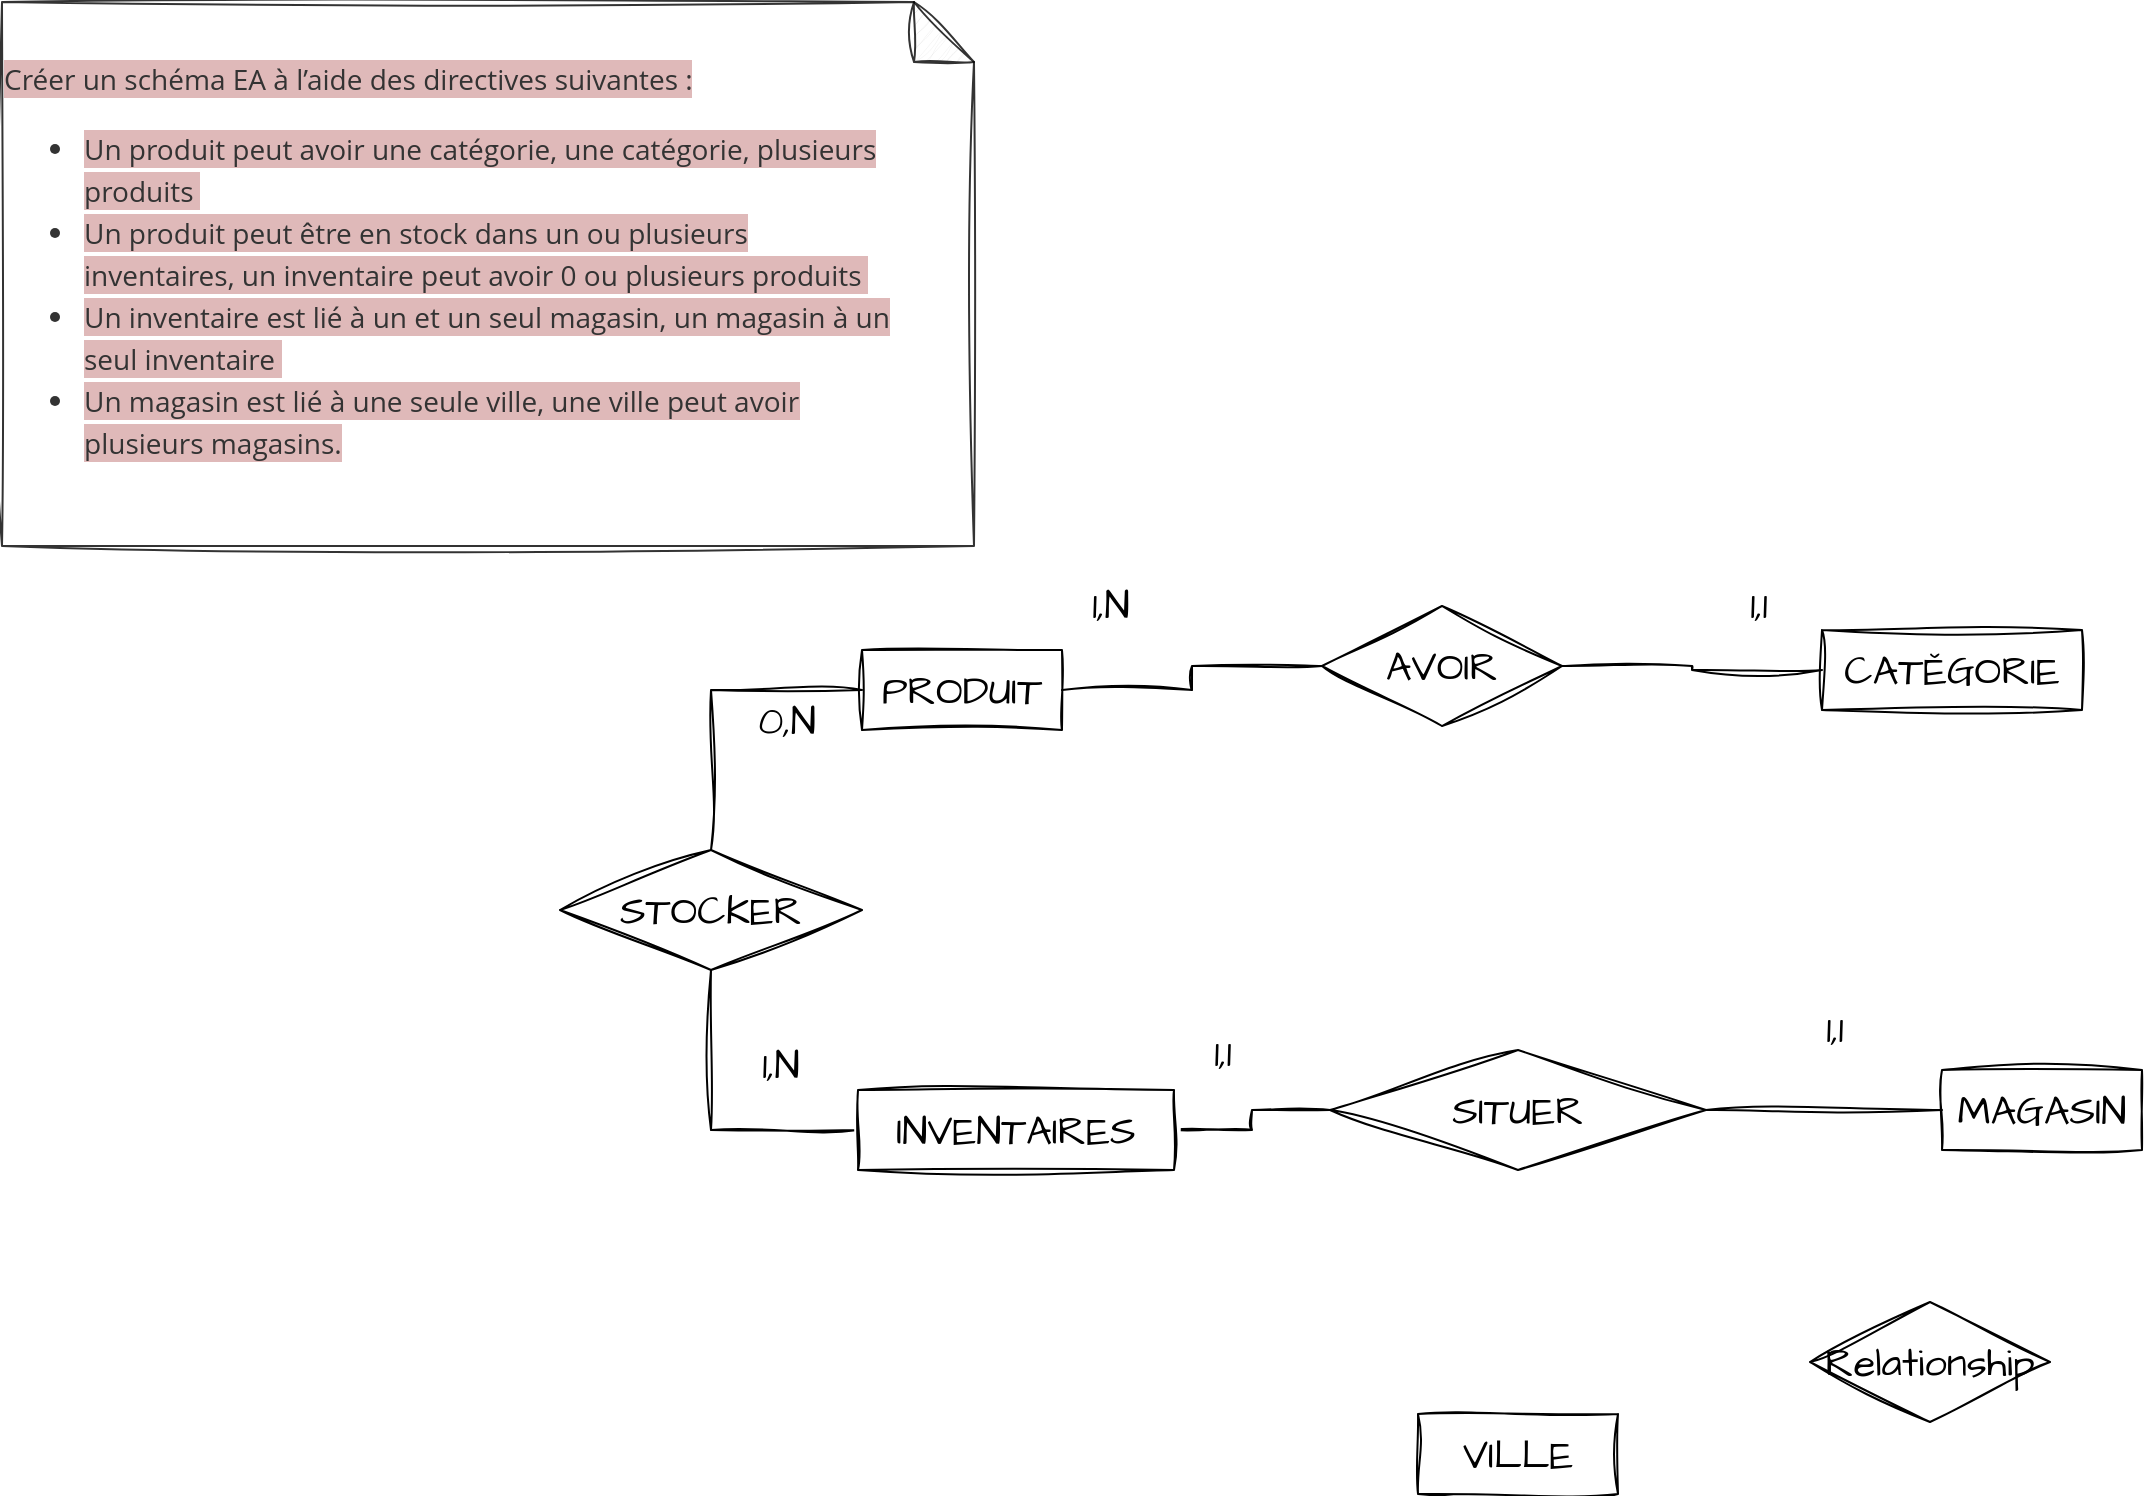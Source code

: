 <mxfile version="23.0.2" type="github">
  <diagram id="R2lEEEUBdFMjLlhIrx00" name="Page-1">
    <mxGraphModel dx="2273" dy="1454" grid="1" gridSize="2" guides="1" tooltips="1" connect="1" arrows="1" fold="1" page="1" pageScale="1" pageWidth="1100" pageHeight="850" math="0" shadow="0" extFonts="Permanent Marker^https://fonts.googleapis.com/css?family=Permanent+Marker">
      <root>
        <mxCell id="0" />
        <mxCell id="1" parent="0" />
        <mxCell id="o3ELeT9XmKpT3e3H9N4E-14" value="&lt;p style=&quot;line-height: 1.5; margin: 0px 0px 0.5em; max-width: 100%; color: rgb(51, 51, 51); font-family: &amp;quot;Open Sans&amp;quot;, Helvetica, Arial, sans-serif; text-align: start; font-size: 14px;&quot;&gt;&lt;font style=&quot;font-size: 14px; background-color: rgb(223, 185, 185);&quot;&gt;Créer un schéma EA à l’aide des directives suivantes :&lt;/font&gt;&lt;/p&gt;&lt;ul style=&quot;padding: 0px 40px; margin: 1em 0px; color: rgb(51, 51, 51); font-family: &amp;quot;Open Sans&amp;quot;, Helvetica, Arial, sans-serif; text-align: start; font-size: 14px;&quot;&gt;&lt;li style=&quot;line-height: 1.5; list-style-type: inherit; font-size: 14px;&quot;&gt;&lt;font style=&quot;font-size: 14px; background-color: rgb(223, 185, 185);&quot;&gt;Un produit peut avoir une catégorie, une catégorie, plusieurs produits&amp;nbsp;&lt;/font&gt;&lt;/li&gt;&lt;li style=&quot;line-height: 1.5; list-style-type: inherit; font-size: 14px;&quot;&gt;&lt;font style=&quot;font-size: 14px; background-color: rgb(223, 185, 185);&quot;&gt;Un produit peut être en stock dans un ou plusieurs inventaires, un inventaire peut&amp;nbsp;avoir 0 ou plusieurs produits&amp;nbsp;&lt;/font&gt;&lt;/li&gt;&lt;li style=&quot;line-height: 1.5; list-style-type: inherit; font-size: 14px;&quot;&gt;&lt;font style=&quot;font-size: 14px; background-color: rgb(223, 185, 185);&quot;&gt;Un inventaire est lié à un et un seul magasin, un magasin à un seul inventaire&amp;nbsp;&lt;/font&gt;&lt;/li&gt;&lt;li style=&quot;line-height: 1.5; list-style-type: inherit; font-size: 14px;&quot;&gt;&lt;font style=&quot;font-size: 14px; background-color: rgb(223, 185, 185);&quot;&gt;Un magasin est lié à une seule ville, une ville peut avoir plusieurs magasins.&lt;/font&gt;&lt;/li&gt;&lt;/ul&gt;" style="shape=note;whiteSpace=wrap;html=1;backgroundOutline=1;darkOpacity=0.05;sketch=1;hachureGap=4;jiggle=2;curveFitting=1;fontFamily=Architects Daughter;fontSource=https%3A%2F%2Ffonts.googleapis.com%2Fcss%3Ffamily%3DArchitects%2BDaughter;fontSize=14;opacity=80;" vertex="1" parent="1">
          <mxGeometry x="-496" y="-356" width="486" height="272" as="geometry" />
        </mxCell>
        <mxCell id="o3ELeT9XmKpT3e3H9N4E-15" value="PRODUIT" style="whiteSpace=wrap;html=1;align=center;sketch=1;hachureGap=4;jiggle=2;curveFitting=1;fontFamily=Architects Daughter;fontSource=https%3A%2F%2Ffonts.googleapis.com%2Fcss%3Ffamily%3DArchitects%2BDaughter;fontSize=20;" vertex="1" parent="1">
          <mxGeometry x="-66" y="-32" width="100" height="40" as="geometry" />
        </mxCell>
        <mxCell id="o3ELeT9XmKpT3e3H9N4E-17" value="CATĚGORIE" style="whiteSpace=wrap;html=1;align=center;sketch=1;hachureGap=4;jiggle=2;curveFitting=1;fontFamily=Architects Daughter;fontSource=https%3A%2F%2Ffonts.googleapis.com%2Fcss%3Ffamily%3DArchitects%2BDaughter;fontSize=20;" vertex="1" parent="1">
          <mxGeometry x="414" y="-42" width="130" height="40" as="geometry" />
        </mxCell>
        <mxCell id="o3ELeT9XmKpT3e3H9N4E-32" style="edgeStyle=orthogonalEdgeStyle;rounded=0;sketch=1;hachureGap=4;jiggle=2;curveFitting=1;orthogonalLoop=1;jettySize=auto;html=1;exitX=0;exitY=0.5;exitDx=0;exitDy=0;entryX=0.5;entryY=1;entryDx=0;entryDy=0;fontFamily=Architects Daughter;fontSource=https%3A%2F%2Ffonts.googleapis.com%2Fcss%3Ffamily%3DArchitects%2BDaughter;fontSize=16;endArrow=none;endFill=0;" edge="1" parent="1" source="o3ELeT9XmKpT3e3H9N4E-19" target="o3ELeT9XmKpT3e3H9N4E-27">
          <mxGeometry relative="1" as="geometry" />
        </mxCell>
        <mxCell id="o3ELeT9XmKpT3e3H9N4E-34" style="edgeStyle=orthogonalEdgeStyle;rounded=0;sketch=1;hachureGap=4;jiggle=2;curveFitting=1;orthogonalLoop=1;jettySize=auto;html=1;exitX=1;exitY=0.5;exitDx=0;exitDy=0;entryX=0;entryY=0.5;entryDx=0;entryDy=0;fontFamily=Architects Daughter;fontSource=https%3A%2F%2Ffonts.googleapis.com%2Fcss%3Ffamily%3DArchitects%2BDaughter;fontSize=16;endArrow=none;endFill=0;" edge="1" parent="1" source="o3ELeT9XmKpT3e3H9N4E-19" target="o3ELeT9XmKpT3e3H9N4E-33">
          <mxGeometry relative="1" as="geometry" />
        </mxCell>
        <mxCell id="o3ELeT9XmKpT3e3H9N4E-19" value="INVENTAIRES" style="whiteSpace=wrap;html=1;align=center;sketch=1;hachureGap=4;jiggle=2;curveFitting=1;fontFamily=Architects Daughter;fontSource=https%3A%2F%2Ffonts.googleapis.com%2Fcss%3Ffamily%3DArchitects%2BDaughter;fontSize=20;" vertex="1" parent="1">
          <mxGeometry x="-68" y="188" width="158" height="40" as="geometry" />
        </mxCell>
        <mxCell id="o3ELeT9XmKpT3e3H9N4E-20" value="MAGASIN" style="whiteSpace=wrap;html=1;align=center;sketch=1;hachureGap=4;jiggle=2;curveFitting=1;fontFamily=Architects Daughter;fontSource=https%3A%2F%2Ffonts.googleapis.com%2Fcss%3Ffamily%3DArchitects%2BDaughter;fontSize=20;" vertex="1" parent="1">
          <mxGeometry x="474" y="178" width="100" height="40" as="geometry" />
        </mxCell>
        <mxCell id="o3ELeT9XmKpT3e3H9N4E-21" value="VILLE" style="whiteSpace=wrap;html=1;align=center;sketch=1;hachureGap=4;jiggle=2;curveFitting=1;fontFamily=Architects Daughter;fontSource=https%3A%2F%2Ffonts.googleapis.com%2Fcss%3Ffamily%3DArchitects%2BDaughter;fontSize=20;" vertex="1" parent="1">
          <mxGeometry x="212" y="350" width="100" height="40" as="geometry" />
        </mxCell>
        <mxCell id="o3ELeT9XmKpT3e3H9N4E-23" style="edgeStyle=orthogonalEdgeStyle;rounded=0;sketch=1;hachureGap=4;jiggle=2;curveFitting=1;orthogonalLoop=1;jettySize=auto;html=1;entryX=1;entryY=0.5;entryDx=0;entryDy=0;fontFamily=Architects Daughter;fontSource=https%3A%2F%2Ffonts.googleapis.com%2Fcss%3Ffamily%3DArchitects%2BDaughter;fontSize=16;endArrow=none;endFill=0;" edge="1" parent="1" source="o3ELeT9XmKpT3e3H9N4E-22" target="o3ELeT9XmKpT3e3H9N4E-15">
          <mxGeometry relative="1" as="geometry" />
        </mxCell>
        <mxCell id="o3ELeT9XmKpT3e3H9N4E-24" style="edgeStyle=orthogonalEdgeStyle;rounded=0;sketch=1;hachureGap=4;jiggle=2;curveFitting=1;orthogonalLoop=1;jettySize=auto;html=1;exitX=1;exitY=0.5;exitDx=0;exitDy=0;entryX=0;entryY=0.5;entryDx=0;entryDy=0;fontFamily=Architects Daughter;fontSource=https%3A%2F%2Ffonts.googleapis.com%2Fcss%3Ffamily%3DArchitects%2BDaughter;fontSize=16;endArrow=none;endFill=0;" edge="1" parent="1" source="o3ELeT9XmKpT3e3H9N4E-22" target="o3ELeT9XmKpT3e3H9N4E-17">
          <mxGeometry relative="1" as="geometry" />
        </mxCell>
        <mxCell id="o3ELeT9XmKpT3e3H9N4E-22" value="AVOIR" style="shape=rhombus;perimeter=rhombusPerimeter;whiteSpace=wrap;html=1;align=center;sketch=1;hachureGap=4;jiggle=2;curveFitting=1;fontFamily=Architects Daughter;fontSource=https%3A%2F%2Ffonts.googleapis.com%2Fcss%3Ffamily%3DArchitects%2BDaughter;fontSize=20;" vertex="1" parent="1">
          <mxGeometry x="164" y="-54" width="120" height="60" as="geometry" />
        </mxCell>
        <mxCell id="o3ELeT9XmKpT3e3H9N4E-25" value="1,N" style="text;html=1;align=center;verticalAlign=middle;resizable=0;points=[];autosize=1;strokeColor=none;fillColor=none;fontSize=20;fontFamily=Architects Daughter;" vertex="1" parent="1">
          <mxGeometry x="39" y="-74" width="38" height="38" as="geometry" />
        </mxCell>
        <mxCell id="o3ELeT9XmKpT3e3H9N4E-26" value="1,1" style="text;html=1;align=center;verticalAlign=middle;resizable=0;points=[];autosize=1;strokeColor=none;fillColor=none;fontSize=20;fontFamily=Architects Daughter;" vertex="1" parent="1">
          <mxGeometry x="368" y="-74" width="28" height="38" as="geometry" />
        </mxCell>
        <mxCell id="o3ELeT9XmKpT3e3H9N4E-29" style="edgeStyle=orthogonalEdgeStyle;rounded=0;sketch=1;hachureGap=4;jiggle=2;curveFitting=1;orthogonalLoop=1;jettySize=auto;html=1;entryX=0;entryY=0.5;entryDx=0;entryDy=0;fontFamily=Architects Daughter;fontSource=https%3A%2F%2Ffonts.googleapis.com%2Fcss%3Ffamily%3DArchitects%2BDaughter;fontSize=16;endArrow=none;endFill=0;" edge="1" parent="1" source="o3ELeT9XmKpT3e3H9N4E-27" target="o3ELeT9XmKpT3e3H9N4E-15">
          <mxGeometry relative="1" as="geometry" />
        </mxCell>
        <mxCell id="o3ELeT9XmKpT3e3H9N4E-27" value="STOCKER" style="shape=rhombus;perimeter=rhombusPerimeter;whiteSpace=wrap;html=1;align=center;sketch=1;hachureGap=4;jiggle=2;curveFitting=1;fontFamily=Architects Daughter;fontSource=https%3A%2F%2Ffonts.googleapis.com%2Fcss%3Ffamily%3DArchitects%2BDaughter;fontSize=20;" vertex="1" parent="1">
          <mxGeometry x="-217" y="68" width="151" height="60" as="geometry" />
        </mxCell>
        <mxCell id="o3ELeT9XmKpT3e3H9N4E-30" value="1,N" style="text;html=1;align=center;verticalAlign=middle;resizable=0;points=[];autosize=1;strokeColor=none;fillColor=none;fontSize=20;fontFamily=Architects Daughter;" vertex="1" parent="1">
          <mxGeometry x="-126" y="156" width="38" height="38" as="geometry" />
        </mxCell>
        <mxCell id="o3ELeT9XmKpT3e3H9N4E-31" value="0,N" style="text;html=1;align=center;verticalAlign=middle;resizable=0;points=[];autosize=1;strokeColor=none;fillColor=none;fontSize=20;fontFamily=Architects Daughter;" vertex="1" parent="1">
          <mxGeometry x="-128" y="-16" width="48" height="38" as="geometry" />
        </mxCell>
        <mxCell id="o3ELeT9XmKpT3e3H9N4E-35" style="edgeStyle=orthogonalEdgeStyle;rounded=0;sketch=1;hachureGap=4;jiggle=2;curveFitting=1;orthogonalLoop=1;jettySize=auto;html=1;exitX=1;exitY=0.5;exitDx=0;exitDy=0;fontFamily=Architects Daughter;fontSource=https%3A%2F%2Ffonts.googleapis.com%2Fcss%3Ffamily%3DArchitects%2BDaughter;fontSize=16;endArrow=none;endFill=0;" edge="1" parent="1" source="o3ELeT9XmKpT3e3H9N4E-33" target="o3ELeT9XmKpT3e3H9N4E-20">
          <mxGeometry relative="1" as="geometry" />
        </mxCell>
        <mxCell id="o3ELeT9XmKpT3e3H9N4E-33" value="SITUER" style="shape=rhombus;perimeter=rhombusPerimeter;whiteSpace=wrap;html=1;align=center;sketch=1;hachureGap=4;jiggle=2;curveFitting=1;fontFamily=Architects Daughter;fontSource=https%3A%2F%2Ffonts.googleapis.com%2Fcss%3Ffamily%3DArchitects%2BDaughter;fontSize=20;" vertex="1" parent="1">
          <mxGeometry x="168" y="168" width="188" height="60" as="geometry" />
        </mxCell>
        <mxCell id="o3ELeT9XmKpT3e3H9N4E-36" value="1,1" style="text;html=1;align=center;verticalAlign=middle;resizable=0;points=[];autosize=1;strokeColor=none;fillColor=none;fontSize=20;fontFamily=Architects Daughter;" vertex="1" parent="1">
          <mxGeometry x="100" y="150" width="28" height="38" as="geometry" />
        </mxCell>
        <mxCell id="o3ELeT9XmKpT3e3H9N4E-37" value="1,1" style="text;html=1;align=center;verticalAlign=middle;resizable=0;points=[];autosize=1;strokeColor=none;fillColor=none;fontSize=20;fontFamily=Architects Daughter;" vertex="1" parent="1">
          <mxGeometry x="406" y="138" width="28" height="38" as="geometry" />
        </mxCell>
        <mxCell id="o3ELeT9XmKpT3e3H9N4E-38" value="Relationship" style="shape=rhombus;perimeter=rhombusPerimeter;whiteSpace=wrap;html=1;align=center;sketch=1;hachureGap=4;jiggle=2;curveFitting=1;fontFamily=Architects Daughter;fontSource=https%3A%2F%2Ffonts.googleapis.com%2Fcss%3Ffamily%3DArchitects%2BDaughter;fontSize=20;" vertex="1" parent="1">
          <mxGeometry x="408" y="294" width="120" height="60" as="geometry" />
        </mxCell>
      </root>
    </mxGraphModel>
  </diagram>
</mxfile>

